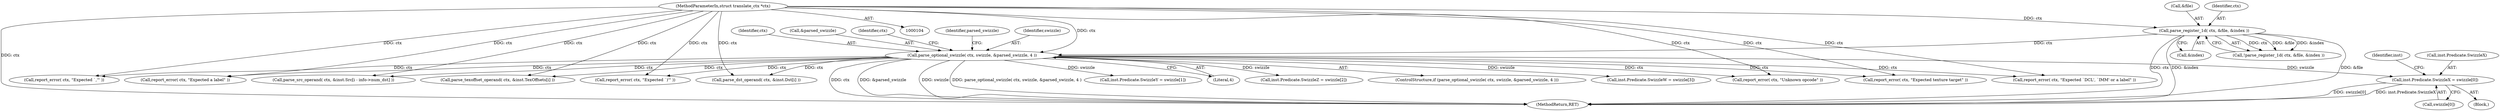 digraph "0_virglrenderer_28894a30a17a84529be102b21118e55d6c9f23fa@array" {
"1000188" [label="(Call,inst.Predicate.SwizzleX = swizzle[0])"];
"1000178" [label="(Call,parse_optional_swizzle( ctx, swizzle, &parsed_swizzle, 4 ))"];
"1000169" [label="(Call,parse_register_1d( ctx, &file, &index ))"];
"1000105" [label="(MethodParameterIn,struct translate_ctx *ctx)"];
"1000420" [label="(Call,report_error( ctx, \"Expected `,'\" ))"];
"1000183" [label="(Literal,4)"];
"1000173" [label="(Call,&index)"];
"1000179" [label="(Identifier,ctx)"];
"1000169" [label="(Call,parse_register_1d( ctx, &file, &index ))"];
"1000627" [label="(Call,report_error( ctx, \"Expected a label\" ))"];
"1000168" [label="(Call,!parse_register_1d( ctx, &file, &index ))"];
"1000189" [label="(Call,inst.Predicate.SwizzleX)"];
"1000467" [label="(Call,parse_src_operand( ctx, &inst.Src[i - info->num_dst] ))"];
"1000570" [label="(Call,parse_texoffset_operand( ctx, &inst.TexOffsets[i] ))"];
"1000443" [label="(Call,parse_dst_operand( ctx, &inst.Dst[i] ))"];
"1000194" [label="(Call,swizzle[0])"];
"1000171" [label="(Call,&file)"];
"1000318" [label="(Call,report_error( ctx, \"Unknown opcode\" ))"];
"1000524" [label="(Call,report_error( ctx, \"Expected texture target\" ))"];
"1000181" [label="(Call,&parsed_swizzle)"];
"1000322" [label="(Call,report_error( ctx, \"Expected `DCL', `IMM' or a label\" ))"];
"1000188" [label="(Call,inst.Predicate.SwizzleX = swizzle[0])"];
"1000206" [label="(Call,inst.Predicate.SwizzleZ = swizzle[2])"];
"1000187" [label="(Block,)"];
"1000200" [label="(Identifier,inst)"];
"1000177" [label="(ControlStructure,if (parse_optional_swizzle( ctx, swizzle, &parsed_swizzle, 4 )))"];
"1000105" [label="(MethodParameterIn,struct translate_ctx *ctx)"];
"1000170" [label="(Identifier,ctx)"];
"1000228" [label="(Identifier,ctx)"];
"1000186" [label="(Identifier,parsed_swizzle)"];
"1000180" [label="(Identifier,swizzle)"];
"1000215" [label="(Call,inst.Predicate.SwizzleW = swizzle[3])"];
"1000178" [label="(Call,parse_optional_swizzle( ctx, swizzle, &parsed_swizzle, 4 ))"];
"1000684" [label="(MethodReturn,RET)"];
"1000197" [label="(Call,inst.Predicate.SwizzleY = swizzle[1])"];
"1000232" [label="(Call,report_error( ctx, \"Expected `)'\" ))"];
"1000188" -> "1000187"  [label="AST: "];
"1000188" -> "1000194"  [label="CFG: "];
"1000189" -> "1000188"  [label="AST: "];
"1000194" -> "1000188"  [label="AST: "];
"1000200" -> "1000188"  [label="CFG: "];
"1000188" -> "1000684"  [label="DDG: swizzle[0]"];
"1000188" -> "1000684"  [label="DDG: inst.Predicate.SwizzleX"];
"1000178" -> "1000188"  [label="DDG: swizzle"];
"1000178" -> "1000177"  [label="AST: "];
"1000178" -> "1000183"  [label="CFG: "];
"1000179" -> "1000178"  [label="AST: "];
"1000180" -> "1000178"  [label="AST: "];
"1000181" -> "1000178"  [label="AST: "];
"1000183" -> "1000178"  [label="AST: "];
"1000186" -> "1000178"  [label="CFG: "];
"1000228" -> "1000178"  [label="CFG: "];
"1000178" -> "1000684"  [label="DDG: parse_optional_swizzle( ctx, swizzle, &parsed_swizzle, 4 )"];
"1000178" -> "1000684"  [label="DDG: ctx"];
"1000178" -> "1000684"  [label="DDG: &parsed_swizzle"];
"1000178" -> "1000684"  [label="DDG: swizzle"];
"1000169" -> "1000178"  [label="DDG: ctx"];
"1000105" -> "1000178"  [label="DDG: ctx"];
"1000178" -> "1000197"  [label="DDG: swizzle"];
"1000178" -> "1000206"  [label="DDG: swizzle"];
"1000178" -> "1000215"  [label="DDG: swizzle"];
"1000178" -> "1000232"  [label="DDG: ctx"];
"1000178" -> "1000318"  [label="DDG: ctx"];
"1000178" -> "1000322"  [label="DDG: ctx"];
"1000178" -> "1000420"  [label="DDG: ctx"];
"1000178" -> "1000443"  [label="DDG: ctx"];
"1000178" -> "1000467"  [label="DDG: ctx"];
"1000178" -> "1000524"  [label="DDG: ctx"];
"1000178" -> "1000570"  [label="DDG: ctx"];
"1000178" -> "1000627"  [label="DDG: ctx"];
"1000169" -> "1000168"  [label="AST: "];
"1000169" -> "1000173"  [label="CFG: "];
"1000170" -> "1000169"  [label="AST: "];
"1000171" -> "1000169"  [label="AST: "];
"1000173" -> "1000169"  [label="AST: "];
"1000168" -> "1000169"  [label="CFG: "];
"1000169" -> "1000684"  [label="DDG: &index"];
"1000169" -> "1000684"  [label="DDG: &file"];
"1000169" -> "1000684"  [label="DDG: ctx"];
"1000169" -> "1000168"  [label="DDG: ctx"];
"1000169" -> "1000168"  [label="DDG: &file"];
"1000169" -> "1000168"  [label="DDG: &index"];
"1000105" -> "1000169"  [label="DDG: ctx"];
"1000105" -> "1000104"  [label="AST: "];
"1000105" -> "1000684"  [label="DDG: ctx"];
"1000105" -> "1000232"  [label="DDG: ctx"];
"1000105" -> "1000318"  [label="DDG: ctx"];
"1000105" -> "1000322"  [label="DDG: ctx"];
"1000105" -> "1000420"  [label="DDG: ctx"];
"1000105" -> "1000443"  [label="DDG: ctx"];
"1000105" -> "1000467"  [label="DDG: ctx"];
"1000105" -> "1000524"  [label="DDG: ctx"];
"1000105" -> "1000570"  [label="DDG: ctx"];
"1000105" -> "1000627"  [label="DDG: ctx"];
}
